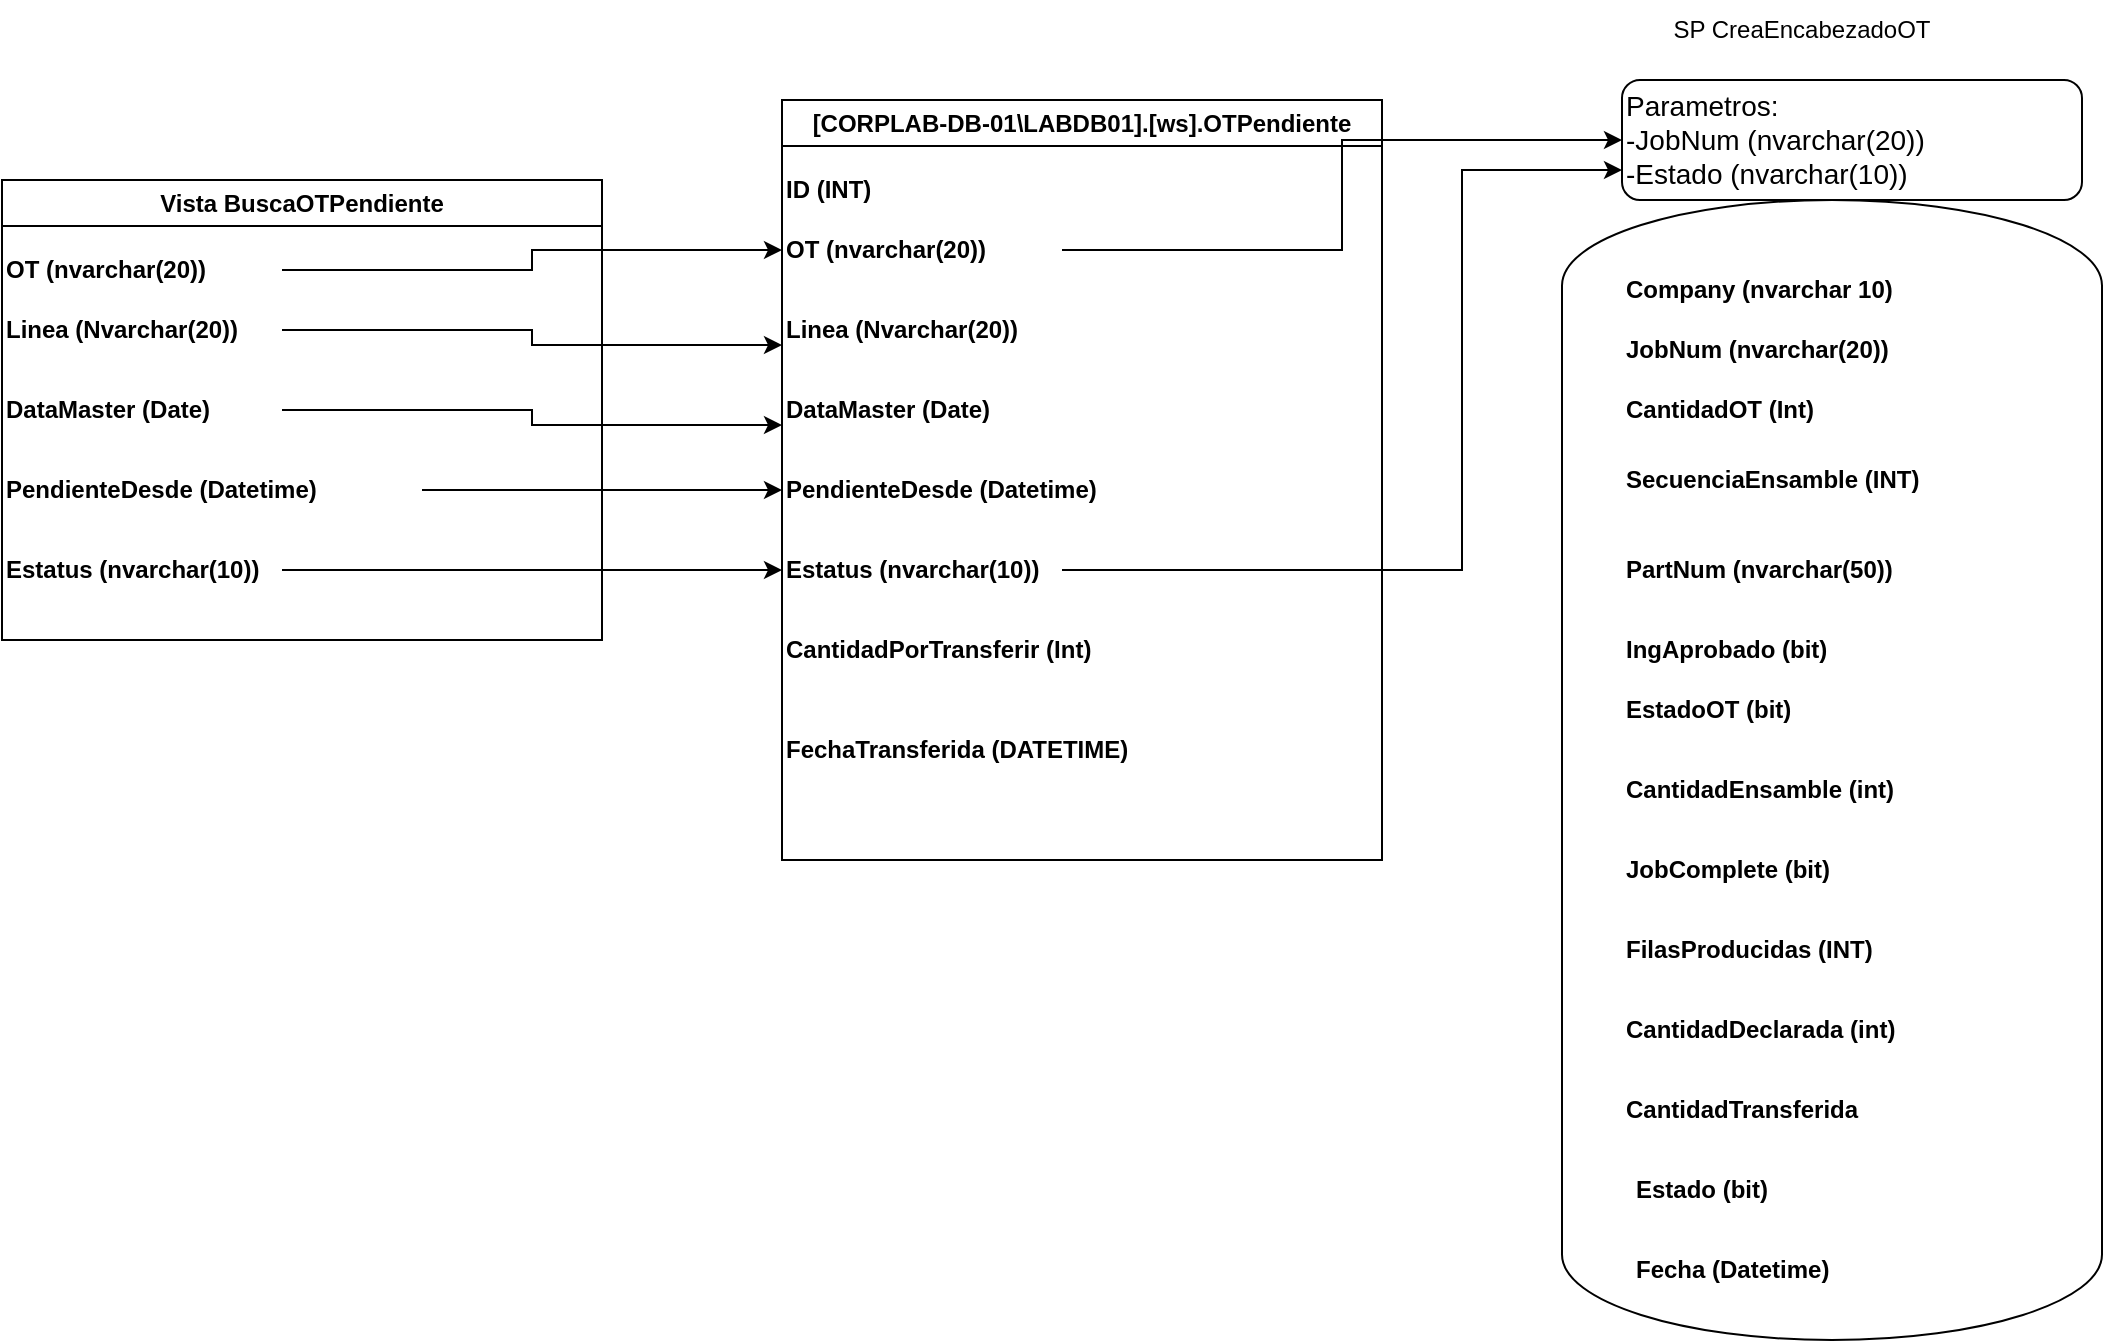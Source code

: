 <mxfile version="21.3.5" type="github">
  <diagram name="Página-1" id="RaMtiiYKtjLu5wNTfdg0">
    <mxGraphModel dx="1687" dy="936" grid="1" gridSize="10" guides="1" tooltips="1" connect="1" arrows="1" fold="1" page="1" pageScale="1" pageWidth="1169" pageHeight="827" math="0" shadow="0">
      <root>
        <mxCell id="0" />
        <mxCell id="1" parent="0" />
        <mxCell id="rZXe0J1JJOWMabNZCEwa-1" value="Vista BuscaOTPendiente" style="swimlane;whiteSpace=wrap;html=1;" vertex="1" parent="1">
          <mxGeometry x="10" y="100" width="300" height="230" as="geometry" />
        </mxCell>
        <mxCell id="rZXe0J1JJOWMabNZCEwa-2" value="OT (nvarchar(20))" style="text;strokeColor=none;align=left;fillColor=none;html=1;verticalAlign=middle;whiteSpace=wrap;rounded=0;fontStyle=1" vertex="1" parent="rZXe0J1JJOWMabNZCEwa-1">
          <mxGeometry y="30" width="140" height="30" as="geometry" />
        </mxCell>
        <mxCell id="rZXe0J1JJOWMabNZCEwa-10" value="PendienteDesde (Datetime)" style="text;strokeColor=none;align=left;fillColor=none;html=1;verticalAlign=middle;whiteSpace=wrap;rounded=0;fontStyle=1" vertex="1" parent="rZXe0J1JJOWMabNZCEwa-1">
          <mxGeometry y="140" width="210" height="30" as="geometry" />
        </mxCell>
        <mxCell id="rZXe0J1JJOWMabNZCEwa-11" value="Estatus (nvarchar(10))" style="text;strokeColor=none;align=left;fillColor=none;html=1;verticalAlign=middle;whiteSpace=wrap;rounded=0;fontStyle=1" vertex="1" parent="rZXe0J1JJOWMabNZCEwa-1">
          <mxGeometry y="180" width="140" height="30" as="geometry" />
        </mxCell>
        <mxCell id="rZXe0J1JJOWMabNZCEwa-25" value="Linea (Nvarchar(20))" style="text;strokeColor=none;align=left;fillColor=none;html=1;verticalAlign=middle;whiteSpace=wrap;rounded=0;fontStyle=1" vertex="1" parent="rZXe0J1JJOWMabNZCEwa-1">
          <mxGeometry y="60" width="140" height="30" as="geometry" />
        </mxCell>
        <mxCell id="rZXe0J1JJOWMabNZCEwa-26" value="DataMaster (Date)" style="text;strokeColor=none;align=left;fillColor=none;html=1;verticalAlign=middle;whiteSpace=wrap;rounded=0;fontStyle=1" vertex="1" parent="rZXe0J1JJOWMabNZCEwa-1">
          <mxGeometry y="100" width="140" height="30" as="geometry" />
        </mxCell>
        <mxCell id="rZXe0J1JJOWMabNZCEwa-15" value="[CORPLAB-DB-01\LABDB01].[ws].OTPendiente" style="swimlane;whiteSpace=wrap;html=1;" vertex="1" parent="1">
          <mxGeometry x="400" y="60" width="300" height="380" as="geometry" />
        </mxCell>
        <mxCell id="rZXe0J1JJOWMabNZCEwa-16" value="OT (nvarchar(20))" style="text;strokeColor=none;align=left;fillColor=none;html=1;verticalAlign=middle;whiteSpace=wrap;rounded=0;fontStyle=1" vertex="1" parent="rZXe0J1JJOWMabNZCEwa-15">
          <mxGeometry y="60" width="140" height="30" as="geometry" />
        </mxCell>
        <mxCell id="rZXe0J1JJOWMabNZCEwa-17" value="Linea (Nvarchar(20))" style="text;strokeColor=none;align=left;fillColor=none;html=1;verticalAlign=middle;whiteSpace=wrap;rounded=0;fontStyle=1" vertex="1" parent="rZXe0J1JJOWMabNZCEwa-15">
          <mxGeometry y="100" width="140" height="30" as="geometry" />
        </mxCell>
        <mxCell id="rZXe0J1JJOWMabNZCEwa-18" value="DataMaster (Date)" style="text;strokeColor=none;align=left;fillColor=none;html=1;verticalAlign=middle;whiteSpace=wrap;rounded=0;fontStyle=1" vertex="1" parent="rZXe0J1JJOWMabNZCEwa-15">
          <mxGeometry y="140" width="140" height="30" as="geometry" />
        </mxCell>
        <mxCell id="rZXe0J1JJOWMabNZCEwa-19" value="ID (INT)" style="text;strokeColor=none;align=left;fillColor=none;html=1;verticalAlign=middle;whiteSpace=wrap;rounded=0;fontStyle=1" vertex="1" parent="rZXe0J1JJOWMabNZCEwa-15">
          <mxGeometry y="30" width="140" height="30" as="geometry" />
        </mxCell>
        <mxCell id="rZXe0J1JJOWMabNZCEwa-20" value="PendienteDesde (Datetime)" style="text;strokeColor=none;align=left;fillColor=none;html=1;verticalAlign=middle;whiteSpace=wrap;rounded=0;fontStyle=1" vertex="1" parent="rZXe0J1JJOWMabNZCEwa-15">
          <mxGeometry y="180" width="210" height="30" as="geometry" />
        </mxCell>
        <mxCell id="rZXe0J1JJOWMabNZCEwa-21" value="Estatus (nvarchar(10))" style="text;strokeColor=none;align=left;fillColor=none;html=1;verticalAlign=middle;whiteSpace=wrap;rounded=0;fontStyle=1" vertex="1" parent="rZXe0J1JJOWMabNZCEwa-15">
          <mxGeometry y="220" width="140" height="30" as="geometry" />
        </mxCell>
        <mxCell id="rZXe0J1JJOWMabNZCEwa-22" value="CantidadPorTransferir (Int)" style="text;strokeColor=none;align=left;fillColor=none;html=1;verticalAlign=middle;whiteSpace=wrap;rounded=0;fontStyle=1" vertex="1" parent="rZXe0J1JJOWMabNZCEwa-15">
          <mxGeometry y="260" width="170" height="30" as="geometry" />
        </mxCell>
        <mxCell id="rZXe0J1JJOWMabNZCEwa-23" value="FechaTransferida (DATETIME)" style="text;strokeColor=none;align=left;fillColor=none;html=1;verticalAlign=middle;whiteSpace=wrap;rounded=0;fontStyle=1" vertex="1" parent="rZXe0J1JJOWMabNZCEwa-15">
          <mxGeometry y="310" width="200" height="30" as="geometry" />
        </mxCell>
        <mxCell id="rZXe0J1JJOWMabNZCEwa-27" value="" style="shape=mxgraph.pid.vessels.pressurized_vessel;html=1;pointerEvents=1;align=center;verticalLabelPosition=bottom;verticalAlign=top;dashed=0;fillStyle=hatch;" vertex="1" parent="1">
          <mxGeometry x="790" y="110" width="270" height="570" as="geometry" />
        </mxCell>
        <mxCell id="rZXe0J1JJOWMabNZCEwa-28" value="SP CreaEncabezadoOT" style="text;strokeColor=none;align=center;fillColor=none;html=1;verticalAlign=middle;whiteSpace=wrap;rounded=0;" vertex="1" parent="1">
          <mxGeometry x="820" y="10" width="180" height="30" as="geometry" />
        </mxCell>
        <mxCell id="rZXe0J1JJOWMabNZCEwa-29" style="edgeStyle=orthogonalEdgeStyle;rounded=0;orthogonalLoop=1;jettySize=auto;html=1;" edge="1" parent="1" source="rZXe0J1JJOWMabNZCEwa-2" target="rZXe0J1JJOWMabNZCEwa-16">
          <mxGeometry relative="1" as="geometry" />
        </mxCell>
        <mxCell id="rZXe0J1JJOWMabNZCEwa-30" style="edgeStyle=orthogonalEdgeStyle;rounded=0;orthogonalLoop=1;jettySize=auto;html=1;exitX=1;exitY=0.5;exitDx=0;exitDy=0;entryX=0;entryY=0.75;entryDx=0;entryDy=0;" edge="1" parent="1" source="rZXe0J1JJOWMabNZCEwa-25" target="rZXe0J1JJOWMabNZCEwa-17">
          <mxGeometry relative="1" as="geometry" />
        </mxCell>
        <mxCell id="rZXe0J1JJOWMabNZCEwa-31" style="edgeStyle=orthogonalEdgeStyle;rounded=0;orthogonalLoop=1;jettySize=auto;html=1;exitX=1;exitY=0.5;exitDx=0;exitDy=0;entryX=0;entryY=0.75;entryDx=0;entryDy=0;" edge="1" parent="1" source="rZXe0J1JJOWMabNZCEwa-26" target="rZXe0J1JJOWMabNZCEwa-18">
          <mxGeometry relative="1" as="geometry" />
        </mxCell>
        <mxCell id="rZXe0J1JJOWMabNZCEwa-32" style="edgeStyle=orthogonalEdgeStyle;rounded=0;orthogonalLoop=1;jettySize=auto;html=1;exitX=1;exitY=0.5;exitDx=0;exitDy=0;entryX=0;entryY=0.5;entryDx=0;entryDy=0;" edge="1" parent="1" source="rZXe0J1JJOWMabNZCEwa-10" target="rZXe0J1JJOWMabNZCEwa-20">
          <mxGeometry relative="1" as="geometry" />
        </mxCell>
        <mxCell id="rZXe0J1JJOWMabNZCEwa-33" style="edgeStyle=orthogonalEdgeStyle;rounded=0;orthogonalLoop=1;jettySize=auto;html=1;exitX=1;exitY=0.5;exitDx=0;exitDy=0;entryX=0;entryY=0.5;entryDx=0;entryDy=0;" edge="1" parent="1" source="rZXe0J1JJOWMabNZCEwa-11" target="rZXe0J1JJOWMabNZCEwa-21">
          <mxGeometry relative="1" as="geometry" />
        </mxCell>
        <mxCell id="rZXe0J1JJOWMabNZCEwa-34" value="Company (nvarchar 10)" style="text;strokeColor=none;align=left;fillColor=none;html=1;verticalAlign=middle;whiteSpace=wrap;rounded=0;fontStyle=1" vertex="1" parent="1">
          <mxGeometry x="820" y="140" width="140" height="30" as="geometry" />
        </mxCell>
        <mxCell id="rZXe0J1JJOWMabNZCEwa-35" value="JobNum (nvarchar(20))" style="text;strokeColor=none;align=left;fillColor=none;html=1;verticalAlign=middle;whiteSpace=wrap;rounded=0;fontStyle=1" vertex="1" parent="1">
          <mxGeometry x="820" y="170" width="140" height="30" as="geometry" />
        </mxCell>
        <mxCell id="rZXe0J1JJOWMabNZCEwa-36" value="CantidadOT (Int)" style="text;strokeColor=none;align=left;fillColor=none;html=1;verticalAlign=middle;whiteSpace=wrap;rounded=0;fontStyle=1" vertex="1" parent="1">
          <mxGeometry x="820" y="200" width="170" height="30" as="geometry" />
        </mxCell>
        <mxCell id="rZXe0J1JJOWMabNZCEwa-37" value="SecuenciaEnsamble (INT)" style="text;strokeColor=none;align=left;fillColor=none;html=1;verticalAlign=middle;whiteSpace=wrap;rounded=0;fontStyle=1" vertex="1" parent="1">
          <mxGeometry x="820" y="235" width="190" height="30" as="geometry" />
        </mxCell>
        <mxCell id="rZXe0J1JJOWMabNZCEwa-38" value="PartNum (nvarchar(50))" style="text;strokeColor=none;align=left;fillColor=none;html=1;verticalAlign=middle;whiteSpace=wrap;rounded=0;fontStyle=1" vertex="1" parent="1">
          <mxGeometry x="820" y="280" width="210" height="30" as="geometry" />
        </mxCell>
        <mxCell id="rZXe0J1JJOWMabNZCEwa-39" value="IngAprobado (bit)" style="text;strokeColor=none;align=left;fillColor=none;html=1;verticalAlign=middle;whiteSpace=wrap;rounded=0;fontStyle=1" vertex="1" parent="1">
          <mxGeometry x="820" y="320" width="140" height="30" as="geometry" />
        </mxCell>
        <mxCell id="rZXe0J1JJOWMabNZCEwa-40" value="EstadoOT (bit)" style="text;strokeColor=none;align=left;fillColor=none;html=1;verticalAlign=middle;whiteSpace=wrap;rounded=0;fontStyle=1" vertex="1" parent="1">
          <mxGeometry x="820" y="350" width="170" height="30" as="geometry" />
        </mxCell>
        <mxCell id="rZXe0J1JJOWMabNZCEwa-41" value="CantidadEnsamble (int)" style="text;strokeColor=none;align=left;fillColor=none;html=1;verticalAlign=middle;whiteSpace=wrap;rounded=0;fontStyle=1" vertex="1" parent="1">
          <mxGeometry x="820" y="390" width="200" height="30" as="geometry" />
        </mxCell>
        <mxCell id="rZXe0J1JJOWMabNZCEwa-43" value="JobComplete (bit)" style="text;strokeColor=none;align=left;fillColor=none;html=1;verticalAlign=middle;whiteSpace=wrap;rounded=0;fontStyle=1" vertex="1" parent="1">
          <mxGeometry x="820" y="430" width="200" height="30" as="geometry" />
        </mxCell>
        <mxCell id="rZXe0J1JJOWMabNZCEwa-45" value="FilasProducidas (INT)" style="text;strokeColor=none;align=left;fillColor=none;html=1;verticalAlign=middle;whiteSpace=wrap;rounded=0;fontStyle=1" vertex="1" parent="1">
          <mxGeometry x="820" y="470" width="170" height="30" as="geometry" />
        </mxCell>
        <mxCell id="rZXe0J1JJOWMabNZCEwa-46" value="CantidadDeclarada (int)" style="text;strokeColor=none;align=left;fillColor=none;html=1;verticalAlign=middle;whiteSpace=wrap;rounded=0;fontStyle=1" vertex="1" parent="1">
          <mxGeometry x="820" y="510" width="200" height="30" as="geometry" />
        </mxCell>
        <mxCell id="rZXe0J1JJOWMabNZCEwa-47" value="CantidadTransferida" style="text;strokeColor=none;align=left;fillColor=none;html=1;verticalAlign=middle;whiteSpace=wrap;rounded=0;fontStyle=1" vertex="1" parent="1">
          <mxGeometry x="820" y="550" width="200" height="30" as="geometry" />
        </mxCell>
        <mxCell id="rZXe0J1JJOWMabNZCEwa-48" value="Estado (bit)" style="text;strokeColor=none;align=left;fillColor=none;html=1;verticalAlign=middle;whiteSpace=wrap;rounded=0;fontStyle=1" vertex="1" parent="1">
          <mxGeometry x="825" y="590" width="200" height="30" as="geometry" />
        </mxCell>
        <mxCell id="rZXe0J1JJOWMabNZCEwa-49" value="Fecha (Datetime)" style="text;strokeColor=none;align=left;fillColor=none;html=1;verticalAlign=middle;whiteSpace=wrap;rounded=0;fontStyle=1" vertex="1" parent="1">
          <mxGeometry x="825" y="630" width="200" height="30" as="geometry" />
        </mxCell>
        <mxCell id="rZXe0J1JJOWMabNZCEwa-52" value="Parametros:&lt;br style=&quot;font-size: 14px;&quot;&gt;-JobNum (nvarchar(20))&lt;br style=&quot;font-size: 14px;&quot;&gt;-Estado (nvarchar(10))" style="rounded=1;whiteSpace=wrap;html=1;align=left;fillStyle=hatch;fontSize=14;" vertex="1" parent="1">
          <mxGeometry x="820" y="50" width="230" height="60" as="geometry" />
        </mxCell>
        <mxCell id="rZXe0J1JJOWMabNZCEwa-53" style="edgeStyle=orthogonalEdgeStyle;rounded=0;orthogonalLoop=1;jettySize=auto;html=1;exitX=1;exitY=0.5;exitDx=0;exitDy=0;entryX=0;entryY=0.5;entryDx=0;entryDy=0;" edge="1" parent="1" source="rZXe0J1JJOWMabNZCEwa-16" target="rZXe0J1JJOWMabNZCEwa-52">
          <mxGeometry relative="1" as="geometry" />
        </mxCell>
        <mxCell id="rZXe0J1JJOWMabNZCEwa-54" style="edgeStyle=orthogonalEdgeStyle;rounded=0;orthogonalLoop=1;jettySize=auto;html=1;exitX=1;exitY=0.5;exitDx=0;exitDy=0;entryX=0;entryY=0.75;entryDx=0;entryDy=0;" edge="1" parent="1" source="rZXe0J1JJOWMabNZCEwa-21" target="rZXe0J1JJOWMabNZCEwa-52">
          <mxGeometry relative="1" as="geometry">
            <Array as="points">
              <mxPoint x="740" y="295" />
              <mxPoint x="740" y="95" />
            </Array>
          </mxGeometry>
        </mxCell>
      </root>
    </mxGraphModel>
  </diagram>
</mxfile>
